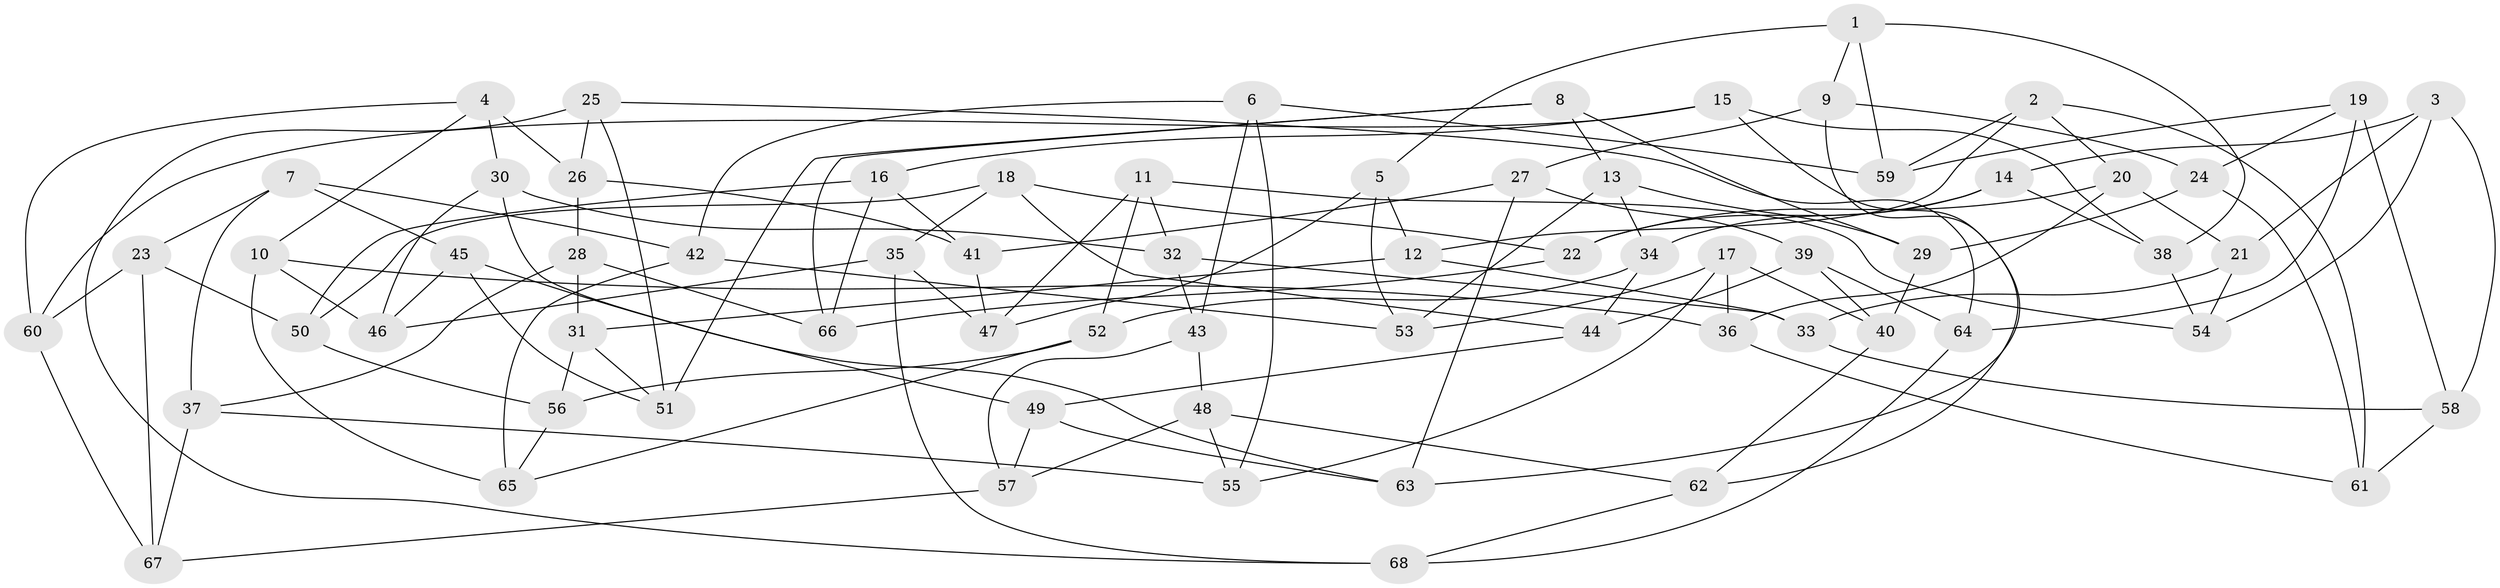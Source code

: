 // Generated by graph-tools (version 1.1) at 2025/38/03/09/25 02:38:00]
// undirected, 68 vertices, 136 edges
graph export_dot {
graph [start="1"]
  node [color=gray90,style=filled];
  1;
  2;
  3;
  4;
  5;
  6;
  7;
  8;
  9;
  10;
  11;
  12;
  13;
  14;
  15;
  16;
  17;
  18;
  19;
  20;
  21;
  22;
  23;
  24;
  25;
  26;
  27;
  28;
  29;
  30;
  31;
  32;
  33;
  34;
  35;
  36;
  37;
  38;
  39;
  40;
  41;
  42;
  43;
  44;
  45;
  46;
  47;
  48;
  49;
  50;
  51;
  52;
  53;
  54;
  55;
  56;
  57;
  58;
  59;
  60;
  61;
  62;
  63;
  64;
  65;
  66;
  67;
  68;
  1 -- 9;
  1 -- 59;
  1 -- 5;
  1 -- 38;
  2 -- 12;
  2 -- 61;
  2 -- 20;
  2 -- 59;
  3 -- 54;
  3 -- 14;
  3 -- 21;
  3 -- 58;
  4 -- 10;
  4 -- 30;
  4 -- 26;
  4 -- 60;
  5 -- 47;
  5 -- 12;
  5 -- 53;
  6 -- 59;
  6 -- 43;
  6 -- 42;
  6 -- 55;
  7 -- 42;
  7 -- 23;
  7 -- 37;
  7 -- 45;
  8 -- 13;
  8 -- 66;
  8 -- 29;
  8 -- 51;
  9 -- 27;
  9 -- 63;
  9 -- 24;
  10 -- 36;
  10 -- 65;
  10 -- 46;
  11 -- 54;
  11 -- 47;
  11 -- 52;
  11 -- 32;
  12 -- 31;
  12 -- 33;
  13 -- 34;
  13 -- 29;
  13 -- 53;
  14 -- 38;
  14 -- 22;
  14 -- 34;
  15 -- 16;
  15 -- 62;
  15 -- 60;
  15 -- 38;
  16 -- 50;
  16 -- 66;
  16 -- 41;
  17 -- 55;
  17 -- 36;
  17 -- 53;
  17 -- 40;
  18 -- 44;
  18 -- 22;
  18 -- 50;
  18 -- 35;
  19 -- 64;
  19 -- 59;
  19 -- 58;
  19 -- 24;
  20 -- 21;
  20 -- 22;
  20 -- 36;
  21 -- 54;
  21 -- 33;
  22 -- 66;
  23 -- 67;
  23 -- 60;
  23 -- 50;
  24 -- 61;
  24 -- 29;
  25 -- 68;
  25 -- 26;
  25 -- 51;
  25 -- 64;
  26 -- 28;
  26 -- 41;
  27 -- 63;
  27 -- 41;
  27 -- 39;
  28 -- 37;
  28 -- 66;
  28 -- 31;
  29 -- 40;
  30 -- 46;
  30 -- 32;
  30 -- 49;
  31 -- 56;
  31 -- 51;
  32 -- 43;
  32 -- 33;
  33 -- 58;
  34 -- 52;
  34 -- 44;
  35 -- 46;
  35 -- 68;
  35 -- 47;
  36 -- 61;
  37 -- 67;
  37 -- 55;
  38 -- 54;
  39 -- 44;
  39 -- 40;
  39 -- 64;
  40 -- 62;
  41 -- 47;
  42 -- 65;
  42 -- 53;
  43 -- 57;
  43 -- 48;
  44 -- 49;
  45 -- 51;
  45 -- 63;
  45 -- 46;
  48 -- 62;
  48 -- 57;
  48 -- 55;
  49 -- 63;
  49 -- 57;
  50 -- 56;
  52 -- 56;
  52 -- 65;
  56 -- 65;
  57 -- 67;
  58 -- 61;
  60 -- 67;
  62 -- 68;
  64 -- 68;
}
